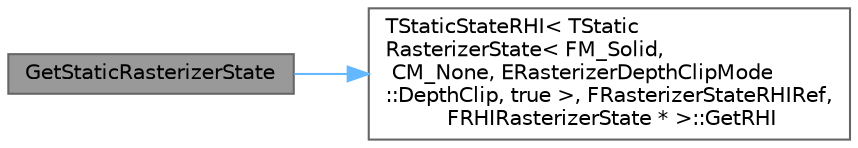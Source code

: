 digraph "GetStaticRasterizerState"
{
 // INTERACTIVE_SVG=YES
 // LATEX_PDF_SIZE
  bgcolor="transparent";
  edge [fontname=Helvetica,fontsize=10,labelfontname=Helvetica,labelfontsize=10];
  node [fontname=Helvetica,fontsize=10,shape=box,height=0.2,width=0.4];
  rankdir="LR";
  Node1 [id="Node000001",label="GetStaticRasterizerState",height=0.2,width=0.4,color="gray40", fillcolor="grey60", style="filled", fontcolor="black",tooltip="Given a fill and cull mode, returns a static rasterizer state."];
  Node1 -> Node2 [id="edge1_Node000001_Node000002",color="steelblue1",style="solid",tooltip=" "];
  Node2 [id="Node000002",label="TStaticStateRHI\< TStatic\lRasterizerState\< FM_Solid,\l CM_None, ERasterizerDepthClipMode\l::DepthClip, true \>, FRasterizerStateRHIRef,\l FRHIRasterizerState * \>::GetRHI",height=0.2,width=0.4,color="grey40", fillcolor="white", style="filled",URL="$db/d8a/classTStaticStateRHI.html#a304652573718ed5e32662d1e5f60882b",tooltip=" "];
}
